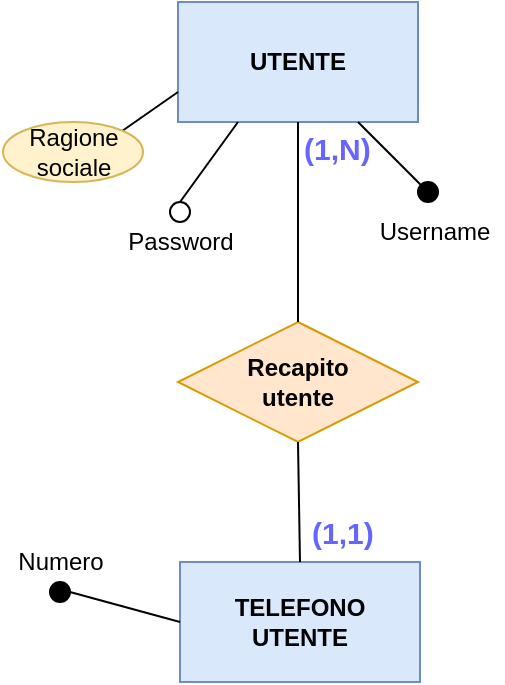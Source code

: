 <mxfile version="13.9.9" type="device"><diagram id="OPO-TTRRr-B1yQC1NZIS" name="Pagina-1"><mxGraphModel dx="437" dy="592" grid="1" gridSize="10" guides="1" tooltips="1" connect="1" arrows="1" fold="1" page="1" pageScale="1" pageWidth="827" pageHeight="1169" math="0" shadow="0"><root><mxCell id="0"/><mxCell id="1" parent="0"/><mxCell id="yGtJK13uiPgNhRNPQYQr-1" value="&lt;b&gt;UTENTE&lt;/b&gt;" style="whiteSpace=wrap;html=1;align=center;fillColor=#dae8fc;strokeColor=#6c8ebf;" vertex="1" parent="1"><mxGeometry x="1360" y="60" width="120" height="60" as="geometry"/></mxCell><mxCell id="yGtJK13uiPgNhRNPQYQr-2" value="" style="endArrow=none;html=1;rounded=0;exitX=0;exitY=0.75;exitDx=0;exitDy=0;entryX=1;entryY=0;entryDx=0;entryDy=0;" edge="1" parent="1" source="yGtJK13uiPgNhRNPQYQr-1" target="yGtJK13uiPgNhRNPQYQr-13"><mxGeometry relative="1" as="geometry"><mxPoint x="1434" y="180" as="sourcePoint"/><mxPoint x="1355" y="150" as="targetPoint"/></mxGeometry></mxCell><mxCell id="yGtJK13uiPgNhRNPQYQr-3" value="" style="endArrow=none;html=1;rounded=0;exitX=0.75;exitY=1;exitDx=0;exitDy=0;entryX=0;entryY=0;entryDx=0;entryDy=0;" edge="1" parent="1" source="yGtJK13uiPgNhRNPQYQr-1" target="yGtJK13uiPgNhRNPQYQr-4"><mxGeometry relative="1" as="geometry"><mxPoint x="1458.749" y="175.607" as="sourcePoint"/><mxPoint x="1620" y="-40" as="targetPoint"/></mxGeometry></mxCell><mxCell id="yGtJK13uiPgNhRNPQYQr-4" value="" style="ellipse;whiteSpace=wrap;html=1;align=center;fontSize=15;fillColor=#000000;" vertex="1" parent="1"><mxGeometry x="1480" y="150" width="10" height="10" as="geometry"/></mxCell><mxCell id="yGtJK13uiPgNhRNPQYQr-5" value="Username" style="text;html=1;align=center;verticalAlign=middle;resizable=0;points=[];autosize=1;" vertex="1" parent="1"><mxGeometry x="1452.5" y="165" width="70" height="20" as="geometry"/></mxCell><mxCell id="yGtJK13uiPgNhRNPQYQr-6" value="Password" style="text;html=1;align=center;verticalAlign=middle;resizable=0;points=[];autosize=1;" vertex="1" parent="1"><mxGeometry x="1326" y="170" width="70" height="20" as="geometry"/></mxCell><mxCell id="yGtJK13uiPgNhRNPQYQr-7" value="" style="endArrow=none;html=1;rounded=0;entryX=0.75;entryY=0;entryDx=0;entryDy=0;" edge="1" parent="1" target="yGtJK13uiPgNhRNPQYQr-1"><mxGeometry relative="1" as="geometry"><mxPoint x="1450" y="60" as="sourcePoint"/><mxPoint x="1470" y="-10" as="targetPoint"/></mxGeometry></mxCell><mxCell id="yGtJK13uiPgNhRNPQYQr-8" value="" style="ellipse;whiteSpace=wrap;html=1;align=center;fontSize=15;fillColor=#FFFFFF;" vertex="1" parent="1"><mxGeometry x="1356" y="160" width="10" height="10" as="geometry"/></mxCell><mxCell id="yGtJK13uiPgNhRNPQYQr-9" value="" style="endArrow=none;html=1;rounded=0;exitX=0.5;exitY=0;exitDx=0;exitDy=0;entryX=0.25;entryY=1;entryDx=0;entryDy=0;" edge="1" parent="1" source="yGtJK13uiPgNhRNPQYQr-8" target="yGtJK13uiPgNhRNPQYQr-1"><mxGeometry relative="1" as="geometry"><mxPoint x="1435" y="10" as="sourcePoint"/><mxPoint x="1410" y="140" as="targetPoint"/></mxGeometry></mxCell><mxCell id="yGtJK13uiPgNhRNPQYQr-13" value="Ragione&lt;br&gt;sociale" style="ellipse;whiteSpace=wrap;html=1;align=center;fontSize=12;fillColor=#fff2cc;strokeColor=#d6b656;" vertex="1" parent="1"><mxGeometry x="1272.5" y="120" width="70" height="30" as="geometry"/></mxCell><mxCell id="yGtJK13uiPgNhRNPQYQr-15" value="&lt;b&gt;Recapito&lt;br&gt;utente&lt;br&gt;&lt;/b&gt;" style="shape=rhombus;perimeter=rhombusPerimeter;whiteSpace=wrap;html=1;align=center;fillColor=#ffe6cc;strokeColor=#d79b00;" vertex="1" parent="1"><mxGeometry x="1360" y="220" width="120" height="60" as="geometry"/></mxCell><mxCell id="yGtJK13uiPgNhRNPQYQr-16" value="&lt;b&gt;TELEFONO&lt;br&gt;UTENTE&lt;br&gt;&lt;/b&gt;" style="whiteSpace=wrap;html=1;align=center;fillColor=#dae8fc;strokeColor=#6c8ebf;" vertex="1" parent="1"><mxGeometry x="1361" y="340" width="120" height="60" as="geometry"/></mxCell><mxCell id="yGtJK13uiPgNhRNPQYQr-17" value="" style="endArrow=none;html=1;rounded=0;entryX=0.5;entryY=0;entryDx=0;entryDy=0;exitX=0.5;exitY=1;exitDx=0;exitDy=0;" edge="1" parent="1" source="yGtJK13uiPgNhRNPQYQr-15" target="yGtJK13uiPgNhRNPQYQr-16"><mxGeometry relative="1" as="geometry"><mxPoint x="1450" y="310" as="sourcePoint"/><mxPoint x="1623.5" y="179" as="targetPoint"/><Array as="points"/></mxGeometry></mxCell><mxCell id="yGtJK13uiPgNhRNPQYQr-18" value="" style="ellipse;whiteSpace=wrap;html=1;align=center;fontSize=15;fillColor=#000000;" vertex="1" parent="1"><mxGeometry x="1296" y="350" width="10" height="10" as="geometry"/></mxCell><mxCell id="yGtJK13uiPgNhRNPQYQr-19" value="Numero" style="text;html=1;align=center;verticalAlign=middle;resizable=0;points=[];autosize=1;" vertex="1" parent="1"><mxGeometry x="1271" y="330" width="60" height="20" as="geometry"/></mxCell><mxCell id="yGtJK13uiPgNhRNPQYQr-20" value="" style="endArrow=none;html=1;rounded=0;entryX=0;entryY=0.5;entryDx=0;entryDy=0;exitX=1;exitY=0.5;exitDx=0;exitDy=0;" edge="1" parent="1" source="yGtJK13uiPgNhRNPQYQr-18" target="yGtJK13uiPgNhRNPQYQr-16"><mxGeometry relative="1" as="geometry"><mxPoint x="1316" y="380" as="sourcePoint"/><mxPoint x="1616" y="230" as="targetPoint"/></mxGeometry></mxCell><mxCell id="yGtJK13uiPgNhRNPQYQr-21" value="&lt;b style=&quot;color: rgb(0 , 0 , 0) ; font-family: &amp;#34;helvetica&amp;#34; ; font-size: 15px ; font-style: normal ; letter-spacing: normal ; text-align: center ; text-indent: 0px ; text-transform: none ; word-spacing: 0px&quot;&gt;&lt;font color=&quot;#6666ff&quot;&gt;(1,1)&lt;/font&gt;&lt;/b&gt;" style="text;whiteSpace=wrap;html=1;" vertex="1" parent="1"><mxGeometry x="1425" y="310" width="60" height="30" as="geometry"/></mxCell><mxCell id="yGtJK13uiPgNhRNPQYQr-22" value="" style="endArrow=none;html=1;rounded=0;exitX=0.5;exitY=1;exitDx=0;exitDy=0;entryX=0.5;entryY=0;entryDx=0;entryDy=0;" edge="1" parent="1" source="yGtJK13uiPgNhRNPQYQr-1" target="yGtJK13uiPgNhRNPQYQr-15"><mxGeometry relative="1" as="geometry"><mxPoint x="1480" y="220" as="sourcePoint"/><mxPoint x="1480" y="280" as="targetPoint"/><Array as="points"/></mxGeometry></mxCell><mxCell id="yGtJK13uiPgNhRNPQYQr-23" value="&lt;b style=&quot;color: rgb(0 , 0 , 0) ; font-family: &amp;#34;helvetica&amp;#34; ; font-size: 15px ; font-style: normal ; letter-spacing: normal ; text-align: center ; text-indent: 0px ; text-transform: none ; word-spacing: 0px&quot;&gt;&lt;font color=&quot;#6666ff&quot;&gt;(1,N)&lt;/font&gt;&lt;/b&gt;" style="text;whiteSpace=wrap;html=1;" vertex="1" parent="1"><mxGeometry x="1421" y="117.5" width="60" height="30" as="geometry"/></mxCell></root></mxGraphModel></diagram></mxfile>